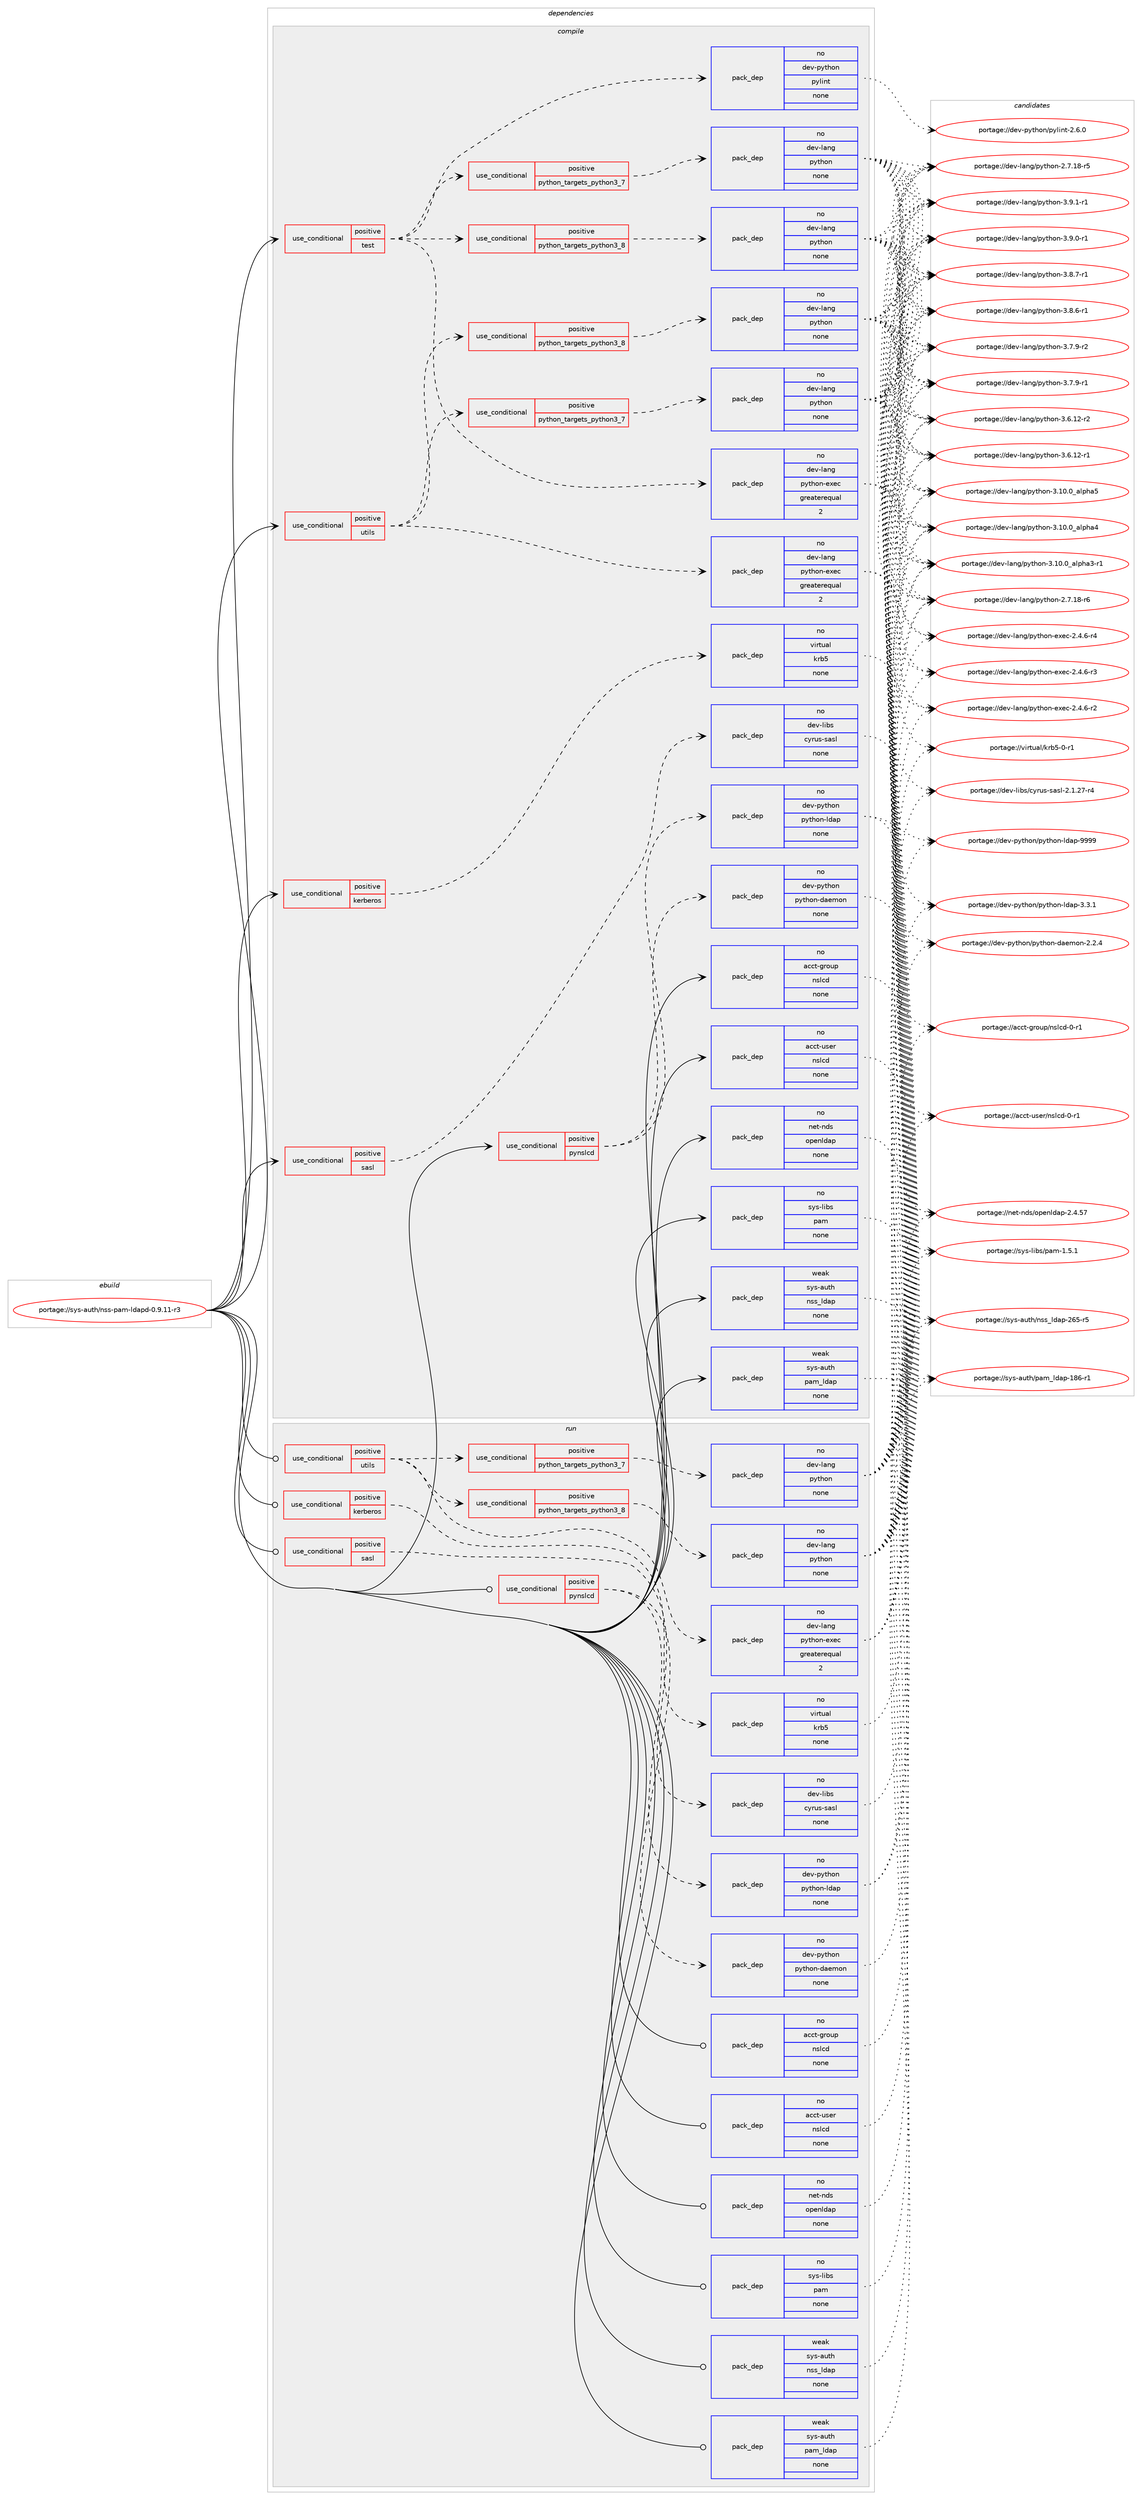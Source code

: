 digraph prolog {

# *************
# Graph options
# *************

newrank=true;
concentrate=true;
compound=true;
graph [rankdir=LR,fontname=Helvetica,fontsize=10,ranksep=1.5];#, ranksep=2.5, nodesep=0.2];
edge  [arrowhead=vee];
node  [fontname=Helvetica,fontsize=10];

# **********
# The ebuild
# **********

subgraph cluster_leftcol {
color=gray;
rank=same;
label=<<i>ebuild</i>>;
id [label="portage://sys-auth/nss-pam-ldapd-0.9.11-r3", color=red, width=4, href="../sys-auth/nss-pam-ldapd-0.9.11-r3.svg"];
}

# ****************
# The dependencies
# ****************

subgraph cluster_midcol {
color=gray;
label=<<i>dependencies</i>>;
subgraph cluster_compile {
fillcolor="#eeeeee";
style=filled;
label=<<i>compile</i>>;
subgraph cond2555 {
dependency8743 [label=<<TABLE BORDER="0" CELLBORDER="1" CELLSPACING="0" CELLPADDING="4"><TR><TD ROWSPAN="3" CELLPADDING="10">use_conditional</TD></TR><TR><TD>positive</TD></TR><TR><TD>kerberos</TD></TR></TABLE>>, shape=none, color=red];
subgraph pack6094 {
dependency8744 [label=<<TABLE BORDER="0" CELLBORDER="1" CELLSPACING="0" CELLPADDING="4" WIDTH="220"><TR><TD ROWSPAN="6" CELLPADDING="30">pack_dep</TD></TR><TR><TD WIDTH="110">no</TD></TR><TR><TD>virtual</TD></TR><TR><TD>krb5</TD></TR><TR><TD>none</TD></TR><TR><TD></TD></TR></TABLE>>, shape=none, color=blue];
}
dependency8743:e -> dependency8744:w [weight=20,style="dashed",arrowhead="vee"];
}
id:e -> dependency8743:w [weight=20,style="solid",arrowhead="vee"];
subgraph cond2556 {
dependency8745 [label=<<TABLE BORDER="0" CELLBORDER="1" CELLSPACING="0" CELLPADDING="4"><TR><TD ROWSPAN="3" CELLPADDING="10">use_conditional</TD></TR><TR><TD>positive</TD></TR><TR><TD>pynslcd</TD></TR></TABLE>>, shape=none, color=red];
subgraph pack6095 {
dependency8746 [label=<<TABLE BORDER="0" CELLBORDER="1" CELLSPACING="0" CELLPADDING="4" WIDTH="220"><TR><TD ROWSPAN="6" CELLPADDING="30">pack_dep</TD></TR><TR><TD WIDTH="110">no</TD></TR><TR><TD>dev-python</TD></TR><TR><TD>python-ldap</TD></TR><TR><TD>none</TD></TR><TR><TD></TD></TR></TABLE>>, shape=none, color=blue];
}
dependency8745:e -> dependency8746:w [weight=20,style="dashed",arrowhead="vee"];
subgraph pack6096 {
dependency8747 [label=<<TABLE BORDER="0" CELLBORDER="1" CELLSPACING="0" CELLPADDING="4" WIDTH="220"><TR><TD ROWSPAN="6" CELLPADDING="30">pack_dep</TD></TR><TR><TD WIDTH="110">no</TD></TR><TR><TD>dev-python</TD></TR><TR><TD>python-daemon</TD></TR><TR><TD>none</TD></TR><TR><TD></TD></TR></TABLE>>, shape=none, color=blue];
}
dependency8745:e -> dependency8747:w [weight=20,style="dashed",arrowhead="vee"];
}
id:e -> dependency8745:w [weight=20,style="solid",arrowhead="vee"];
subgraph cond2557 {
dependency8748 [label=<<TABLE BORDER="0" CELLBORDER="1" CELLSPACING="0" CELLPADDING="4"><TR><TD ROWSPAN="3" CELLPADDING="10">use_conditional</TD></TR><TR><TD>positive</TD></TR><TR><TD>sasl</TD></TR></TABLE>>, shape=none, color=red];
subgraph pack6097 {
dependency8749 [label=<<TABLE BORDER="0" CELLBORDER="1" CELLSPACING="0" CELLPADDING="4" WIDTH="220"><TR><TD ROWSPAN="6" CELLPADDING="30">pack_dep</TD></TR><TR><TD WIDTH="110">no</TD></TR><TR><TD>dev-libs</TD></TR><TR><TD>cyrus-sasl</TD></TR><TR><TD>none</TD></TR><TR><TD></TD></TR></TABLE>>, shape=none, color=blue];
}
dependency8748:e -> dependency8749:w [weight=20,style="dashed",arrowhead="vee"];
}
id:e -> dependency8748:w [weight=20,style="solid",arrowhead="vee"];
subgraph cond2558 {
dependency8750 [label=<<TABLE BORDER="0" CELLBORDER="1" CELLSPACING="0" CELLPADDING="4"><TR><TD ROWSPAN="3" CELLPADDING="10">use_conditional</TD></TR><TR><TD>positive</TD></TR><TR><TD>test</TD></TR></TABLE>>, shape=none, color=red];
subgraph cond2559 {
dependency8751 [label=<<TABLE BORDER="0" CELLBORDER="1" CELLSPACING="0" CELLPADDING="4"><TR><TD ROWSPAN="3" CELLPADDING="10">use_conditional</TD></TR><TR><TD>positive</TD></TR><TR><TD>python_targets_python3_7</TD></TR></TABLE>>, shape=none, color=red];
subgraph pack6098 {
dependency8752 [label=<<TABLE BORDER="0" CELLBORDER="1" CELLSPACING="0" CELLPADDING="4" WIDTH="220"><TR><TD ROWSPAN="6" CELLPADDING="30">pack_dep</TD></TR><TR><TD WIDTH="110">no</TD></TR><TR><TD>dev-lang</TD></TR><TR><TD>python</TD></TR><TR><TD>none</TD></TR><TR><TD></TD></TR></TABLE>>, shape=none, color=blue];
}
dependency8751:e -> dependency8752:w [weight=20,style="dashed",arrowhead="vee"];
}
dependency8750:e -> dependency8751:w [weight=20,style="dashed",arrowhead="vee"];
subgraph cond2560 {
dependency8753 [label=<<TABLE BORDER="0" CELLBORDER="1" CELLSPACING="0" CELLPADDING="4"><TR><TD ROWSPAN="3" CELLPADDING="10">use_conditional</TD></TR><TR><TD>positive</TD></TR><TR><TD>python_targets_python3_8</TD></TR></TABLE>>, shape=none, color=red];
subgraph pack6099 {
dependency8754 [label=<<TABLE BORDER="0" CELLBORDER="1" CELLSPACING="0" CELLPADDING="4" WIDTH="220"><TR><TD ROWSPAN="6" CELLPADDING="30">pack_dep</TD></TR><TR><TD WIDTH="110">no</TD></TR><TR><TD>dev-lang</TD></TR><TR><TD>python</TD></TR><TR><TD>none</TD></TR><TR><TD></TD></TR></TABLE>>, shape=none, color=blue];
}
dependency8753:e -> dependency8754:w [weight=20,style="dashed",arrowhead="vee"];
}
dependency8750:e -> dependency8753:w [weight=20,style="dashed",arrowhead="vee"];
subgraph pack6100 {
dependency8755 [label=<<TABLE BORDER="0" CELLBORDER="1" CELLSPACING="0" CELLPADDING="4" WIDTH="220"><TR><TD ROWSPAN="6" CELLPADDING="30">pack_dep</TD></TR><TR><TD WIDTH="110">no</TD></TR><TR><TD>dev-lang</TD></TR><TR><TD>python-exec</TD></TR><TR><TD>greaterequal</TD></TR><TR><TD>2</TD></TR></TABLE>>, shape=none, color=blue];
}
dependency8750:e -> dependency8755:w [weight=20,style="dashed",arrowhead="vee"];
subgraph pack6101 {
dependency8756 [label=<<TABLE BORDER="0" CELLBORDER="1" CELLSPACING="0" CELLPADDING="4" WIDTH="220"><TR><TD ROWSPAN="6" CELLPADDING="30">pack_dep</TD></TR><TR><TD WIDTH="110">no</TD></TR><TR><TD>dev-python</TD></TR><TR><TD>pylint</TD></TR><TR><TD>none</TD></TR><TR><TD></TD></TR></TABLE>>, shape=none, color=blue];
}
dependency8750:e -> dependency8756:w [weight=20,style="dashed",arrowhead="vee"];
}
id:e -> dependency8750:w [weight=20,style="solid",arrowhead="vee"];
subgraph cond2561 {
dependency8757 [label=<<TABLE BORDER="0" CELLBORDER="1" CELLSPACING="0" CELLPADDING="4"><TR><TD ROWSPAN="3" CELLPADDING="10">use_conditional</TD></TR><TR><TD>positive</TD></TR><TR><TD>utils</TD></TR></TABLE>>, shape=none, color=red];
subgraph cond2562 {
dependency8758 [label=<<TABLE BORDER="0" CELLBORDER="1" CELLSPACING="0" CELLPADDING="4"><TR><TD ROWSPAN="3" CELLPADDING="10">use_conditional</TD></TR><TR><TD>positive</TD></TR><TR><TD>python_targets_python3_7</TD></TR></TABLE>>, shape=none, color=red];
subgraph pack6102 {
dependency8759 [label=<<TABLE BORDER="0" CELLBORDER="1" CELLSPACING="0" CELLPADDING="4" WIDTH="220"><TR><TD ROWSPAN="6" CELLPADDING="30">pack_dep</TD></TR><TR><TD WIDTH="110">no</TD></TR><TR><TD>dev-lang</TD></TR><TR><TD>python</TD></TR><TR><TD>none</TD></TR><TR><TD></TD></TR></TABLE>>, shape=none, color=blue];
}
dependency8758:e -> dependency8759:w [weight=20,style="dashed",arrowhead="vee"];
}
dependency8757:e -> dependency8758:w [weight=20,style="dashed",arrowhead="vee"];
subgraph cond2563 {
dependency8760 [label=<<TABLE BORDER="0" CELLBORDER="1" CELLSPACING="0" CELLPADDING="4"><TR><TD ROWSPAN="3" CELLPADDING="10">use_conditional</TD></TR><TR><TD>positive</TD></TR><TR><TD>python_targets_python3_8</TD></TR></TABLE>>, shape=none, color=red];
subgraph pack6103 {
dependency8761 [label=<<TABLE BORDER="0" CELLBORDER="1" CELLSPACING="0" CELLPADDING="4" WIDTH="220"><TR><TD ROWSPAN="6" CELLPADDING="30">pack_dep</TD></TR><TR><TD WIDTH="110">no</TD></TR><TR><TD>dev-lang</TD></TR><TR><TD>python</TD></TR><TR><TD>none</TD></TR><TR><TD></TD></TR></TABLE>>, shape=none, color=blue];
}
dependency8760:e -> dependency8761:w [weight=20,style="dashed",arrowhead="vee"];
}
dependency8757:e -> dependency8760:w [weight=20,style="dashed",arrowhead="vee"];
subgraph pack6104 {
dependency8762 [label=<<TABLE BORDER="0" CELLBORDER="1" CELLSPACING="0" CELLPADDING="4" WIDTH="220"><TR><TD ROWSPAN="6" CELLPADDING="30">pack_dep</TD></TR><TR><TD WIDTH="110">no</TD></TR><TR><TD>dev-lang</TD></TR><TR><TD>python-exec</TD></TR><TR><TD>greaterequal</TD></TR><TR><TD>2</TD></TR></TABLE>>, shape=none, color=blue];
}
dependency8757:e -> dependency8762:w [weight=20,style="dashed",arrowhead="vee"];
}
id:e -> dependency8757:w [weight=20,style="solid",arrowhead="vee"];
subgraph pack6105 {
dependency8763 [label=<<TABLE BORDER="0" CELLBORDER="1" CELLSPACING="0" CELLPADDING="4" WIDTH="220"><TR><TD ROWSPAN="6" CELLPADDING="30">pack_dep</TD></TR><TR><TD WIDTH="110">no</TD></TR><TR><TD>acct-group</TD></TR><TR><TD>nslcd</TD></TR><TR><TD>none</TD></TR><TR><TD></TD></TR></TABLE>>, shape=none, color=blue];
}
id:e -> dependency8763:w [weight=20,style="solid",arrowhead="vee"];
subgraph pack6106 {
dependency8764 [label=<<TABLE BORDER="0" CELLBORDER="1" CELLSPACING="0" CELLPADDING="4" WIDTH="220"><TR><TD ROWSPAN="6" CELLPADDING="30">pack_dep</TD></TR><TR><TD WIDTH="110">no</TD></TR><TR><TD>acct-user</TD></TR><TR><TD>nslcd</TD></TR><TR><TD>none</TD></TR><TR><TD></TD></TR></TABLE>>, shape=none, color=blue];
}
id:e -> dependency8764:w [weight=20,style="solid",arrowhead="vee"];
subgraph pack6107 {
dependency8765 [label=<<TABLE BORDER="0" CELLBORDER="1" CELLSPACING="0" CELLPADDING="4" WIDTH="220"><TR><TD ROWSPAN="6" CELLPADDING="30">pack_dep</TD></TR><TR><TD WIDTH="110">no</TD></TR><TR><TD>net-nds</TD></TR><TR><TD>openldap</TD></TR><TR><TD>none</TD></TR><TR><TD></TD></TR></TABLE>>, shape=none, color=blue];
}
id:e -> dependency8765:w [weight=20,style="solid",arrowhead="vee"];
subgraph pack6108 {
dependency8766 [label=<<TABLE BORDER="0" CELLBORDER="1" CELLSPACING="0" CELLPADDING="4" WIDTH="220"><TR><TD ROWSPAN="6" CELLPADDING="30">pack_dep</TD></TR><TR><TD WIDTH="110">no</TD></TR><TR><TD>sys-libs</TD></TR><TR><TD>pam</TD></TR><TR><TD>none</TD></TR><TR><TD></TD></TR></TABLE>>, shape=none, color=blue];
}
id:e -> dependency8766:w [weight=20,style="solid",arrowhead="vee"];
subgraph pack6109 {
dependency8767 [label=<<TABLE BORDER="0" CELLBORDER="1" CELLSPACING="0" CELLPADDING="4" WIDTH="220"><TR><TD ROWSPAN="6" CELLPADDING="30">pack_dep</TD></TR><TR><TD WIDTH="110">weak</TD></TR><TR><TD>sys-auth</TD></TR><TR><TD>nss_ldap</TD></TR><TR><TD>none</TD></TR><TR><TD></TD></TR></TABLE>>, shape=none, color=blue];
}
id:e -> dependency8767:w [weight=20,style="solid",arrowhead="vee"];
subgraph pack6110 {
dependency8768 [label=<<TABLE BORDER="0" CELLBORDER="1" CELLSPACING="0" CELLPADDING="4" WIDTH="220"><TR><TD ROWSPAN="6" CELLPADDING="30">pack_dep</TD></TR><TR><TD WIDTH="110">weak</TD></TR><TR><TD>sys-auth</TD></TR><TR><TD>pam_ldap</TD></TR><TR><TD>none</TD></TR><TR><TD></TD></TR></TABLE>>, shape=none, color=blue];
}
id:e -> dependency8768:w [weight=20,style="solid",arrowhead="vee"];
}
subgraph cluster_compileandrun {
fillcolor="#eeeeee";
style=filled;
label=<<i>compile and run</i>>;
}
subgraph cluster_run {
fillcolor="#eeeeee";
style=filled;
label=<<i>run</i>>;
subgraph cond2564 {
dependency8769 [label=<<TABLE BORDER="0" CELLBORDER="1" CELLSPACING="0" CELLPADDING="4"><TR><TD ROWSPAN="3" CELLPADDING="10">use_conditional</TD></TR><TR><TD>positive</TD></TR><TR><TD>kerberos</TD></TR></TABLE>>, shape=none, color=red];
subgraph pack6111 {
dependency8770 [label=<<TABLE BORDER="0" CELLBORDER="1" CELLSPACING="0" CELLPADDING="4" WIDTH="220"><TR><TD ROWSPAN="6" CELLPADDING="30">pack_dep</TD></TR><TR><TD WIDTH="110">no</TD></TR><TR><TD>virtual</TD></TR><TR><TD>krb5</TD></TR><TR><TD>none</TD></TR><TR><TD></TD></TR></TABLE>>, shape=none, color=blue];
}
dependency8769:e -> dependency8770:w [weight=20,style="dashed",arrowhead="vee"];
}
id:e -> dependency8769:w [weight=20,style="solid",arrowhead="odot"];
subgraph cond2565 {
dependency8771 [label=<<TABLE BORDER="0" CELLBORDER="1" CELLSPACING="0" CELLPADDING="4"><TR><TD ROWSPAN="3" CELLPADDING="10">use_conditional</TD></TR><TR><TD>positive</TD></TR><TR><TD>pynslcd</TD></TR></TABLE>>, shape=none, color=red];
subgraph pack6112 {
dependency8772 [label=<<TABLE BORDER="0" CELLBORDER="1" CELLSPACING="0" CELLPADDING="4" WIDTH="220"><TR><TD ROWSPAN="6" CELLPADDING="30">pack_dep</TD></TR><TR><TD WIDTH="110">no</TD></TR><TR><TD>dev-python</TD></TR><TR><TD>python-ldap</TD></TR><TR><TD>none</TD></TR><TR><TD></TD></TR></TABLE>>, shape=none, color=blue];
}
dependency8771:e -> dependency8772:w [weight=20,style="dashed",arrowhead="vee"];
subgraph pack6113 {
dependency8773 [label=<<TABLE BORDER="0" CELLBORDER="1" CELLSPACING="0" CELLPADDING="4" WIDTH="220"><TR><TD ROWSPAN="6" CELLPADDING="30">pack_dep</TD></TR><TR><TD WIDTH="110">no</TD></TR><TR><TD>dev-python</TD></TR><TR><TD>python-daemon</TD></TR><TR><TD>none</TD></TR><TR><TD></TD></TR></TABLE>>, shape=none, color=blue];
}
dependency8771:e -> dependency8773:w [weight=20,style="dashed",arrowhead="vee"];
}
id:e -> dependency8771:w [weight=20,style="solid",arrowhead="odot"];
subgraph cond2566 {
dependency8774 [label=<<TABLE BORDER="0" CELLBORDER="1" CELLSPACING="0" CELLPADDING="4"><TR><TD ROWSPAN="3" CELLPADDING="10">use_conditional</TD></TR><TR><TD>positive</TD></TR><TR><TD>sasl</TD></TR></TABLE>>, shape=none, color=red];
subgraph pack6114 {
dependency8775 [label=<<TABLE BORDER="0" CELLBORDER="1" CELLSPACING="0" CELLPADDING="4" WIDTH="220"><TR><TD ROWSPAN="6" CELLPADDING="30">pack_dep</TD></TR><TR><TD WIDTH="110">no</TD></TR><TR><TD>dev-libs</TD></TR><TR><TD>cyrus-sasl</TD></TR><TR><TD>none</TD></TR><TR><TD></TD></TR></TABLE>>, shape=none, color=blue];
}
dependency8774:e -> dependency8775:w [weight=20,style="dashed",arrowhead="vee"];
}
id:e -> dependency8774:w [weight=20,style="solid",arrowhead="odot"];
subgraph cond2567 {
dependency8776 [label=<<TABLE BORDER="0" CELLBORDER="1" CELLSPACING="0" CELLPADDING="4"><TR><TD ROWSPAN="3" CELLPADDING="10">use_conditional</TD></TR><TR><TD>positive</TD></TR><TR><TD>utils</TD></TR></TABLE>>, shape=none, color=red];
subgraph cond2568 {
dependency8777 [label=<<TABLE BORDER="0" CELLBORDER="1" CELLSPACING="0" CELLPADDING="4"><TR><TD ROWSPAN="3" CELLPADDING="10">use_conditional</TD></TR><TR><TD>positive</TD></TR><TR><TD>python_targets_python3_7</TD></TR></TABLE>>, shape=none, color=red];
subgraph pack6115 {
dependency8778 [label=<<TABLE BORDER="0" CELLBORDER="1" CELLSPACING="0" CELLPADDING="4" WIDTH="220"><TR><TD ROWSPAN="6" CELLPADDING="30">pack_dep</TD></TR><TR><TD WIDTH="110">no</TD></TR><TR><TD>dev-lang</TD></TR><TR><TD>python</TD></TR><TR><TD>none</TD></TR><TR><TD></TD></TR></TABLE>>, shape=none, color=blue];
}
dependency8777:e -> dependency8778:w [weight=20,style="dashed",arrowhead="vee"];
}
dependency8776:e -> dependency8777:w [weight=20,style="dashed",arrowhead="vee"];
subgraph cond2569 {
dependency8779 [label=<<TABLE BORDER="0" CELLBORDER="1" CELLSPACING="0" CELLPADDING="4"><TR><TD ROWSPAN="3" CELLPADDING="10">use_conditional</TD></TR><TR><TD>positive</TD></TR><TR><TD>python_targets_python3_8</TD></TR></TABLE>>, shape=none, color=red];
subgraph pack6116 {
dependency8780 [label=<<TABLE BORDER="0" CELLBORDER="1" CELLSPACING="0" CELLPADDING="4" WIDTH="220"><TR><TD ROWSPAN="6" CELLPADDING="30">pack_dep</TD></TR><TR><TD WIDTH="110">no</TD></TR><TR><TD>dev-lang</TD></TR><TR><TD>python</TD></TR><TR><TD>none</TD></TR><TR><TD></TD></TR></TABLE>>, shape=none, color=blue];
}
dependency8779:e -> dependency8780:w [weight=20,style="dashed",arrowhead="vee"];
}
dependency8776:e -> dependency8779:w [weight=20,style="dashed",arrowhead="vee"];
subgraph pack6117 {
dependency8781 [label=<<TABLE BORDER="0" CELLBORDER="1" CELLSPACING="0" CELLPADDING="4" WIDTH="220"><TR><TD ROWSPAN="6" CELLPADDING="30">pack_dep</TD></TR><TR><TD WIDTH="110">no</TD></TR><TR><TD>dev-lang</TD></TR><TR><TD>python-exec</TD></TR><TR><TD>greaterequal</TD></TR><TR><TD>2</TD></TR></TABLE>>, shape=none, color=blue];
}
dependency8776:e -> dependency8781:w [weight=20,style="dashed",arrowhead="vee"];
}
id:e -> dependency8776:w [weight=20,style="solid",arrowhead="odot"];
subgraph pack6118 {
dependency8782 [label=<<TABLE BORDER="0" CELLBORDER="1" CELLSPACING="0" CELLPADDING="4" WIDTH="220"><TR><TD ROWSPAN="6" CELLPADDING="30">pack_dep</TD></TR><TR><TD WIDTH="110">no</TD></TR><TR><TD>acct-group</TD></TR><TR><TD>nslcd</TD></TR><TR><TD>none</TD></TR><TR><TD></TD></TR></TABLE>>, shape=none, color=blue];
}
id:e -> dependency8782:w [weight=20,style="solid",arrowhead="odot"];
subgraph pack6119 {
dependency8783 [label=<<TABLE BORDER="0" CELLBORDER="1" CELLSPACING="0" CELLPADDING="4" WIDTH="220"><TR><TD ROWSPAN="6" CELLPADDING="30">pack_dep</TD></TR><TR><TD WIDTH="110">no</TD></TR><TR><TD>acct-user</TD></TR><TR><TD>nslcd</TD></TR><TR><TD>none</TD></TR><TR><TD></TD></TR></TABLE>>, shape=none, color=blue];
}
id:e -> dependency8783:w [weight=20,style="solid",arrowhead="odot"];
subgraph pack6120 {
dependency8784 [label=<<TABLE BORDER="0" CELLBORDER="1" CELLSPACING="0" CELLPADDING="4" WIDTH="220"><TR><TD ROWSPAN="6" CELLPADDING="30">pack_dep</TD></TR><TR><TD WIDTH="110">no</TD></TR><TR><TD>net-nds</TD></TR><TR><TD>openldap</TD></TR><TR><TD>none</TD></TR><TR><TD></TD></TR></TABLE>>, shape=none, color=blue];
}
id:e -> dependency8784:w [weight=20,style="solid",arrowhead="odot"];
subgraph pack6121 {
dependency8785 [label=<<TABLE BORDER="0" CELLBORDER="1" CELLSPACING="0" CELLPADDING="4" WIDTH="220"><TR><TD ROWSPAN="6" CELLPADDING="30">pack_dep</TD></TR><TR><TD WIDTH="110">no</TD></TR><TR><TD>sys-libs</TD></TR><TR><TD>pam</TD></TR><TR><TD>none</TD></TR><TR><TD></TD></TR></TABLE>>, shape=none, color=blue];
}
id:e -> dependency8785:w [weight=20,style="solid",arrowhead="odot"];
subgraph pack6122 {
dependency8786 [label=<<TABLE BORDER="0" CELLBORDER="1" CELLSPACING="0" CELLPADDING="4" WIDTH="220"><TR><TD ROWSPAN="6" CELLPADDING="30">pack_dep</TD></TR><TR><TD WIDTH="110">weak</TD></TR><TR><TD>sys-auth</TD></TR><TR><TD>nss_ldap</TD></TR><TR><TD>none</TD></TR><TR><TD></TD></TR></TABLE>>, shape=none, color=blue];
}
id:e -> dependency8786:w [weight=20,style="solid",arrowhead="odot"];
subgraph pack6123 {
dependency8787 [label=<<TABLE BORDER="0" CELLBORDER="1" CELLSPACING="0" CELLPADDING="4" WIDTH="220"><TR><TD ROWSPAN="6" CELLPADDING="30">pack_dep</TD></TR><TR><TD WIDTH="110">weak</TD></TR><TR><TD>sys-auth</TD></TR><TR><TD>pam_ldap</TD></TR><TR><TD>none</TD></TR><TR><TD></TD></TR></TABLE>>, shape=none, color=blue];
}
id:e -> dependency8787:w [weight=20,style="solid",arrowhead="odot"];
}
}

# **************
# The candidates
# **************

subgraph cluster_choices {
rank=same;
color=gray;
label=<<i>candidates</i>>;

subgraph choice6094 {
color=black;
nodesep=1;
choice1181051141161179710847107114985345484511449 [label="portage://virtual/krb5-0-r1", color=red, width=4,href="../virtual/krb5-0-r1.svg"];
dependency8744:e -> choice1181051141161179710847107114985345484511449:w [style=dotted,weight="100"];
}
subgraph choice6095 {
color=black;
nodesep=1;
choice100101118451121211161041111104711212111610411111045108100971124557575757 [label="portage://dev-python/python-ldap-9999", color=red, width=4,href="../dev-python/python-ldap-9999.svg"];
choice10010111845112121116104111110471121211161041111104510810097112455146514649 [label="portage://dev-python/python-ldap-3.3.1", color=red, width=4,href="../dev-python/python-ldap-3.3.1.svg"];
dependency8746:e -> choice100101118451121211161041111104711212111610411111045108100971124557575757:w [style=dotted,weight="100"];
dependency8746:e -> choice10010111845112121116104111110471121211161041111104510810097112455146514649:w [style=dotted,weight="100"];
}
subgraph choice6096 {
color=black;
nodesep=1;
choice10010111845112121116104111110471121211161041111104510097101109111110455046504652 [label="portage://dev-python/python-daemon-2.2.4", color=red, width=4,href="../dev-python/python-daemon-2.2.4.svg"];
dependency8747:e -> choice10010111845112121116104111110471121211161041111104510097101109111110455046504652:w [style=dotted,weight="100"];
}
subgraph choice6097 {
color=black;
nodesep=1;
choice100101118451081059811547991211141171154511597115108455046494650554511452 [label="portage://dev-libs/cyrus-sasl-2.1.27-r4", color=red, width=4,href="../dev-libs/cyrus-sasl-2.1.27-r4.svg"];
dependency8749:e -> choice100101118451081059811547991211141171154511597115108455046494650554511452:w [style=dotted,weight="100"];
}
subgraph choice6098 {
color=black;
nodesep=1;
choice1001011184510897110103471121211161041111104551465746494511449 [label="portage://dev-lang/python-3.9.1-r1", color=red, width=4,href="../dev-lang/python-3.9.1-r1.svg"];
choice1001011184510897110103471121211161041111104551465746484511449 [label="portage://dev-lang/python-3.9.0-r1", color=red, width=4,href="../dev-lang/python-3.9.0-r1.svg"];
choice1001011184510897110103471121211161041111104551465646554511449 [label="portage://dev-lang/python-3.8.7-r1", color=red, width=4,href="../dev-lang/python-3.8.7-r1.svg"];
choice1001011184510897110103471121211161041111104551465646544511449 [label="portage://dev-lang/python-3.8.6-r1", color=red, width=4,href="../dev-lang/python-3.8.6-r1.svg"];
choice1001011184510897110103471121211161041111104551465546574511450 [label="portage://dev-lang/python-3.7.9-r2", color=red, width=4,href="../dev-lang/python-3.7.9-r2.svg"];
choice1001011184510897110103471121211161041111104551465546574511449 [label="portage://dev-lang/python-3.7.9-r1", color=red, width=4,href="../dev-lang/python-3.7.9-r1.svg"];
choice100101118451089711010347112121116104111110455146544649504511450 [label="portage://dev-lang/python-3.6.12-r2", color=red, width=4,href="../dev-lang/python-3.6.12-r2.svg"];
choice100101118451089711010347112121116104111110455146544649504511449 [label="portage://dev-lang/python-3.6.12-r1", color=red, width=4,href="../dev-lang/python-3.6.12-r1.svg"];
choice1001011184510897110103471121211161041111104551464948464895971081121049753 [label="portage://dev-lang/python-3.10.0_alpha5", color=red, width=4,href="../dev-lang/python-3.10.0_alpha5.svg"];
choice1001011184510897110103471121211161041111104551464948464895971081121049752 [label="portage://dev-lang/python-3.10.0_alpha4", color=red, width=4,href="../dev-lang/python-3.10.0_alpha4.svg"];
choice10010111845108971101034711212111610411111045514649484648959710811210497514511449 [label="portage://dev-lang/python-3.10.0_alpha3-r1", color=red, width=4,href="../dev-lang/python-3.10.0_alpha3-r1.svg"];
choice100101118451089711010347112121116104111110455046554649564511454 [label="portage://dev-lang/python-2.7.18-r6", color=red, width=4,href="../dev-lang/python-2.7.18-r6.svg"];
choice100101118451089711010347112121116104111110455046554649564511453 [label="portage://dev-lang/python-2.7.18-r5", color=red, width=4,href="../dev-lang/python-2.7.18-r5.svg"];
dependency8752:e -> choice1001011184510897110103471121211161041111104551465746494511449:w [style=dotted,weight="100"];
dependency8752:e -> choice1001011184510897110103471121211161041111104551465746484511449:w [style=dotted,weight="100"];
dependency8752:e -> choice1001011184510897110103471121211161041111104551465646554511449:w [style=dotted,weight="100"];
dependency8752:e -> choice1001011184510897110103471121211161041111104551465646544511449:w [style=dotted,weight="100"];
dependency8752:e -> choice1001011184510897110103471121211161041111104551465546574511450:w [style=dotted,weight="100"];
dependency8752:e -> choice1001011184510897110103471121211161041111104551465546574511449:w [style=dotted,weight="100"];
dependency8752:e -> choice100101118451089711010347112121116104111110455146544649504511450:w [style=dotted,weight="100"];
dependency8752:e -> choice100101118451089711010347112121116104111110455146544649504511449:w [style=dotted,weight="100"];
dependency8752:e -> choice1001011184510897110103471121211161041111104551464948464895971081121049753:w [style=dotted,weight="100"];
dependency8752:e -> choice1001011184510897110103471121211161041111104551464948464895971081121049752:w [style=dotted,weight="100"];
dependency8752:e -> choice10010111845108971101034711212111610411111045514649484648959710811210497514511449:w [style=dotted,weight="100"];
dependency8752:e -> choice100101118451089711010347112121116104111110455046554649564511454:w [style=dotted,weight="100"];
dependency8752:e -> choice100101118451089711010347112121116104111110455046554649564511453:w [style=dotted,weight="100"];
}
subgraph choice6099 {
color=black;
nodesep=1;
choice1001011184510897110103471121211161041111104551465746494511449 [label="portage://dev-lang/python-3.9.1-r1", color=red, width=4,href="../dev-lang/python-3.9.1-r1.svg"];
choice1001011184510897110103471121211161041111104551465746484511449 [label="portage://dev-lang/python-3.9.0-r1", color=red, width=4,href="../dev-lang/python-3.9.0-r1.svg"];
choice1001011184510897110103471121211161041111104551465646554511449 [label="portage://dev-lang/python-3.8.7-r1", color=red, width=4,href="../dev-lang/python-3.8.7-r1.svg"];
choice1001011184510897110103471121211161041111104551465646544511449 [label="portage://dev-lang/python-3.8.6-r1", color=red, width=4,href="../dev-lang/python-3.8.6-r1.svg"];
choice1001011184510897110103471121211161041111104551465546574511450 [label="portage://dev-lang/python-3.7.9-r2", color=red, width=4,href="../dev-lang/python-3.7.9-r2.svg"];
choice1001011184510897110103471121211161041111104551465546574511449 [label="portage://dev-lang/python-3.7.9-r1", color=red, width=4,href="../dev-lang/python-3.7.9-r1.svg"];
choice100101118451089711010347112121116104111110455146544649504511450 [label="portage://dev-lang/python-3.6.12-r2", color=red, width=4,href="../dev-lang/python-3.6.12-r2.svg"];
choice100101118451089711010347112121116104111110455146544649504511449 [label="portage://dev-lang/python-3.6.12-r1", color=red, width=4,href="../dev-lang/python-3.6.12-r1.svg"];
choice1001011184510897110103471121211161041111104551464948464895971081121049753 [label="portage://dev-lang/python-3.10.0_alpha5", color=red, width=4,href="../dev-lang/python-3.10.0_alpha5.svg"];
choice1001011184510897110103471121211161041111104551464948464895971081121049752 [label="portage://dev-lang/python-3.10.0_alpha4", color=red, width=4,href="../dev-lang/python-3.10.0_alpha4.svg"];
choice10010111845108971101034711212111610411111045514649484648959710811210497514511449 [label="portage://dev-lang/python-3.10.0_alpha3-r1", color=red, width=4,href="../dev-lang/python-3.10.0_alpha3-r1.svg"];
choice100101118451089711010347112121116104111110455046554649564511454 [label="portage://dev-lang/python-2.7.18-r6", color=red, width=4,href="../dev-lang/python-2.7.18-r6.svg"];
choice100101118451089711010347112121116104111110455046554649564511453 [label="portage://dev-lang/python-2.7.18-r5", color=red, width=4,href="../dev-lang/python-2.7.18-r5.svg"];
dependency8754:e -> choice1001011184510897110103471121211161041111104551465746494511449:w [style=dotted,weight="100"];
dependency8754:e -> choice1001011184510897110103471121211161041111104551465746484511449:w [style=dotted,weight="100"];
dependency8754:e -> choice1001011184510897110103471121211161041111104551465646554511449:w [style=dotted,weight="100"];
dependency8754:e -> choice1001011184510897110103471121211161041111104551465646544511449:w [style=dotted,weight="100"];
dependency8754:e -> choice1001011184510897110103471121211161041111104551465546574511450:w [style=dotted,weight="100"];
dependency8754:e -> choice1001011184510897110103471121211161041111104551465546574511449:w [style=dotted,weight="100"];
dependency8754:e -> choice100101118451089711010347112121116104111110455146544649504511450:w [style=dotted,weight="100"];
dependency8754:e -> choice100101118451089711010347112121116104111110455146544649504511449:w [style=dotted,weight="100"];
dependency8754:e -> choice1001011184510897110103471121211161041111104551464948464895971081121049753:w [style=dotted,weight="100"];
dependency8754:e -> choice1001011184510897110103471121211161041111104551464948464895971081121049752:w [style=dotted,weight="100"];
dependency8754:e -> choice10010111845108971101034711212111610411111045514649484648959710811210497514511449:w [style=dotted,weight="100"];
dependency8754:e -> choice100101118451089711010347112121116104111110455046554649564511454:w [style=dotted,weight="100"];
dependency8754:e -> choice100101118451089711010347112121116104111110455046554649564511453:w [style=dotted,weight="100"];
}
subgraph choice6100 {
color=black;
nodesep=1;
choice10010111845108971101034711212111610411111045101120101994550465246544511452 [label="portage://dev-lang/python-exec-2.4.6-r4", color=red, width=4,href="../dev-lang/python-exec-2.4.6-r4.svg"];
choice10010111845108971101034711212111610411111045101120101994550465246544511451 [label="portage://dev-lang/python-exec-2.4.6-r3", color=red, width=4,href="../dev-lang/python-exec-2.4.6-r3.svg"];
choice10010111845108971101034711212111610411111045101120101994550465246544511450 [label="portage://dev-lang/python-exec-2.4.6-r2", color=red, width=4,href="../dev-lang/python-exec-2.4.6-r2.svg"];
dependency8755:e -> choice10010111845108971101034711212111610411111045101120101994550465246544511452:w [style=dotted,weight="100"];
dependency8755:e -> choice10010111845108971101034711212111610411111045101120101994550465246544511451:w [style=dotted,weight="100"];
dependency8755:e -> choice10010111845108971101034711212111610411111045101120101994550465246544511450:w [style=dotted,weight="100"];
}
subgraph choice6101 {
color=black;
nodesep=1;
choice1001011184511212111610411111047112121108105110116455046544648 [label="portage://dev-python/pylint-2.6.0", color=red, width=4,href="../dev-python/pylint-2.6.0.svg"];
dependency8756:e -> choice1001011184511212111610411111047112121108105110116455046544648:w [style=dotted,weight="100"];
}
subgraph choice6102 {
color=black;
nodesep=1;
choice1001011184510897110103471121211161041111104551465746494511449 [label="portage://dev-lang/python-3.9.1-r1", color=red, width=4,href="../dev-lang/python-3.9.1-r1.svg"];
choice1001011184510897110103471121211161041111104551465746484511449 [label="portage://dev-lang/python-3.9.0-r1", color=red, width=4,href="../dev-lang/python-3.9.0-r1.svg"];
choice1001011184510897110103471121211161041111104551465646554511449 [label="portage://dev-lang/python-3.8.7-r1", color=red, width=4,href="../dev-lang/python-3.8.7-r1.svg"];
choice1001011184510897110103471121211161041111104551465646544511449 [label="portage://dev-lang/python-3.8.6-r1", color=red, width=4,href="../dev-lang/python-3.8.6-r1.svg"];
choice1001011184510897110103471121211161041111104551465546574511450 [label="portage://dev-lang/python-3.7.9-r2", color=red, width=4,href="../dev-lang/python-3.7.9-r2.svg"];
choice1001011184510897110103471121211161041111104551465546574511449 [label="portage://dev-lang/python-3.7.9-r1", color=red, width=4,href="../dev-lang/python-3.7.9-r1.svg"];
choice100101118451089711010347112121116104111110455146544649504511450 [label="portage://dev-lang/python-3.6.12-r2", color=red, width=4,href="../dev-lang/python-3.6.12-r2.svg"];
choice100101118451089711010347112121116104111110455146544649504511449 [label="portage://dev-lang/python-3.6.12-r1", color=red, width=4,href="../dev-lang/python-3.6.12-r1.svg"];
choice1001011184510897110103471121211161041111104551464948464895971081121049753 [label="portage://dev-lang/python-3.10.0_alpha5", color=red, width=4,href="../dev-lang/python-3.10.0_alpha5.svg"];
choice1001011184510897110103471121211161041111104551464948464895971081121049752 [label="portage://dev-lang/python-3.10.0_alpha4", color=red, width=4,href="../dev-lang/python-3.10.0_alpha4.svg"];
choice10010111845108971101034711212111610411111045514649484648959710811210497514511449 [label="portage://dev-lang/python-3.10.0_alpha3-r1", color=red, width=4,href="../dev-lang/python-3.10.0_alpha3-r1.svg"];
choice100101118451089711010347112121116104111110455046554649564511454 [label="portage://dev-lang/python-2.7.18-r6", color=red, width=4,href="../dev-lang/python-2.7.18-r6.svg"];
choice100101118451089711010347112121116104111110455046554649564511453 [label="portage://dev-lang/python-2.7.18-r5", color=red, width=4,href="../dev-lang/python-2.7.18-r5.svg"];
dependency8759:e -> choice1001011184510897110103471121211161041111104551465746494511449:w [style=dotted,weight="100"];
dependency8759:e -> choice1001011184510897110103471121211161041111104551465746484511449:w [style=dotted,weight="100"];
dependency8759:e -> choice1001011184510897110103471121211161041111104551465646554511449:w [style=dotted,weight="100"];
dependency8759:e -> choice1001011184510897110103471121211161041111104551465646544511449:w [style=dotted,weight="100"];
dependency8759:e -> choice1001011184510897110103471121211161041111104551465546574511450:w [style=dotted,weight="100"];
dependency8759:e -> choice1001011184510897110103471121211161041111104551465546574511449:w [style=dotted,weight="100"];
dependency8759:e -> choice100101118451089711010347112121116104111110455146544649504511450:w [style=dotted,weight="100"];
dependency8759:e -> choice100101118451089711010347112121116104111110455146544649504511449:w [style=dotted,weight="100"];
dependency8759:e -> choice1001011184510897110103471121211161041111104551464948464895971081121049753:w [style=dotted,weight="100"];
dependency8759:e -> choice1001011184510897110103471121211161041111104551464948464895971081121049752:w [style=dotted,weight="100"];
dependency8759:e -> choice10010111845108971101034711212111610411111045514649484648959710811210497514511449:w [style=dotted,weight="100"];
dependency8759:e -> choice100101118451089711010347112121116104111110455046554649564511454:w [style=dotted,weight="100"];
dependency8759:e -> choice100101118451089711010347112121116104111110455046554649564511453:w [style=dotted,weight="100"];
}
subgraph choice6103 {
color=black;
nodesep=1;
choice1001011184510897110103471121211161041111104551465746494511449 [label="portage://dev-lang/python-3.9.1-r1", color=red, width=4,href="../dev-lang/python-3.9.1-r1.svg"];
choice1001011184510897110103471121211161041111104551465746484511449 [label="portage://dev-lang/python-3.9.0-r1", color=red, width=4,href="../dev-lang/python-3.9.0-r1.svg"];
choice1001011184510897110103471121211161041111104551465646554511449 [label="portage://dev-lang/python-3.8.7-r1", color=red, width=4,href="../dev-lang/python-3.8.7-r1.svg"];
choice1001011184510897110103471121211161041111104551465646544511449 [label="portage://dev-lang/python-3.8.6-r1", color=red, width=4,href="../dev-lang/python-3.8.6-r1.svg"];
choice1001011184510897110103471121211161041111104551465546574511450 [label="portage://dev-lang/python-3.7.9-r2", color=red, width=4,href="../dev-lang/python-3.7.9-r2.svg"];
choice1001011184510897110103471121211161041111104551465546574511449 [label="portage://dev-lang/python-3.7.9-r1", color=red, width=4,href="../dev-lang/python-3.7.9-r1.svg"];
choice100101118451089711010347112121116104111110455146544649504511450 [label="portage://dev-lang/python-3.6.12-r2", color=red, width=4,href="../dev-lang/python-3.6.12-r2.svg"];
choice100101118451089711010347112121116104111110455146544649504511449 [label="portage://dev-lang/python-3.6.12-r1", color=red, width=4,href="../dev-lang/python-3.6.12-r1.svg"];
choice1001011184510897110103471121211161041111104551464948464895971081121049753 [label="portage://dev-lang/python-3.10.0_alpha5", color=red, width=4,href="../dev-lang/python-3.10.0_alpha5.svg"];
choice1001011184510897110103471121211161041111104551464948464895971081121049752 [label="portage://dev-lang/python-3.10.0_alpha4", color=red, width=4,href="../dev-lang/python-3.10.0_alpha4.svg"];
choice10010111845108971101034711212111610411111045514649484648959710811210497514511449 [label="portage://dev-lang/python-3.10.0_alpha3-r1", color=red, width=4,href="../dev-lang/python-3.10.0_alpha3-r1.svg"];
choice100101118451089711010347112121116104111110455046554649564511454 [label="portage://dev-lang/python-2.7.18-r6", color=red, width=4,href="../dev-lang/python-2.7.18-r6.svg"];
choice100101118451089711010347112121116104111110455046554649564511453 [label="portage://dev-lang/python-2.7.18-r5", color=red, width=4,href="../dev-lang/python-2.7.18-r5.svg"];
dependency8761:e -> choice1001011184510897110103471121211161041111104551465746494511449:w [style=dotted,weight="100"];
dependency8761:e -> choice1001011184510897110103471121211161041111104551465746484511449:w [style=dotted,weight="100"];
dependency8761:e -> choice1001011184510897110103471121211161041111104551465646554511449:w [style=dotted,weight="100"];
dependency8761:e -> choice1001011184510897110103471121211161041111104551465646544511449:w [style=dotted,weight="100"];
dependency8761:e -> choice1001011184510897110103471121211161041111104551465546574511450:w [style=dotted,weight="100"];
dependency8761:e -> choice1001011184510897110103471121211161041111104551465546574511449:w [style=dotted,weight="100"];
dependency8761:e -> choice100101118451089711010347112121116104111110455146544649504511450:w [style=dotted,weight="100"];
dependency8761:e -> choice100101118451089711010347112121116104111110455146544649504511449:w [style=dotted,weight="100"];
dependency8761:e -> choice1001011184510897110103471121211161041111104551464948464895971081121049753:w [style=dotted,weight="100"];
dependency8761:e -> choice1001011184510897110103471121211161041111104551464948464895971081121049752:w [style=dotted,weight="100"];
dependency8761:e -> choice10010111845108971101034711212111610411111045514649484648959710811210497514511449:w [style=dotted,weight="100"];
dependency8761:e -> choice100101118451089711010347112121116104111110455046554649564511454:w [style=dotted,weight="100"];
dependency8761:e -> choice100101118451089711010347112121116104111110455046554649564511453:w [style=dotted,weight="100"];
}
subgraph choice6104 {
color=black;
nodesep=1;
choice10010111845108971101034711212111610411111045101120101994550465246544511452 [label="portage://dev-lang/python-exec-2.4.6-r4", color=red, width=4,href="../dev-lang/python-exec-2.4.6-r4.svg"];
choice10010111845108971101034711212111610411111045101120101994550465246544511451 [label="portage://dev-lang/python-exec-2.4.6-r3", color=red, width=4,href="../dev-lang/python-exec-2.4.6-r3.svg"];
choice10010111845108971101034711212111610411111045101120101994550465246544511450 [label="portage://dev-lang/python-exec-2.4.6-r2", color=red, width=4,href="../dev-lang/python-exec-2.4.6-r2.svg"];
dependency8762:e -> choice10010111845108971101034711212111610411111045101120101994550465246544511452:w [style=dotted,weight="100"];
dependency8762:e -> choice10010111845108971101034711212111610411111045101120101994550465246544511451:w [style=dotted,weight="100"];
dependency8762:e -> choice10010111845108971101034711212111610411111045101120101994550465246544511450:w [style=dotted,weight="100"];
}
subgraph choice6105 {
color=black;
nodesep=1;
choice97999911645103114111117112471101151089910045484511449 [label="portage://acct-group/nslcd-0-r1", color=red, width=4,href="../acct-group/nslcd-0-r1.svg"];
dependency8763:e -> choice97999911645103114111117112471101151089910045484511449:w [style=dotted,weight="100"];
}
subgraph choice6106 {
color=black;
nodesep=1;
choice97999911645117115101114471101151089910045484511449 [label="portage://acct-user/nslcd-0-r1", color=red, width=4,href="../acct-user/nslcd-0-r1.svg"];
dependency8764:e -> choice97999911645117115101114471101151089910045484511449:w [style=dotted,weight="100"];
}
subgraph choice6107 {
color=black;
nodesep=1;
choice11010111645110100115471111121011101081009711245504652465355 [label="portage://net-nds/openldap-2.4.57", color=red, width=4,href="../net-nds/openldap-2.4.57.svg"];
dependency8765:e -> choice11010111645110100115471111121011101081009711245504652465355:w [style=dotted,weight="100"];
}
subgraph choice6108 {
color=black;
nodesep=1;
choice11512111545108105981154711297109454946534649 [label="portage://sys-libs/pam-1.5.1", color=red, width=4,href="../sys-libs/pam-1.5.1.svg"];
dependency8766:e -> choice11512111545108105981154711297109454946534649:w [style=dotted,weight="100"];
}
subgraph choice6109 {
color=black;
nodesep=1;
choice1151211154597117116104471101151159510810097112455054534511453 [label="portage://sys-auth/nss_ldap-265-r5", color=red, width=4,href="../sys-auth/nss_ldap-265-r5.svg"];
dependency8767:e -> choice1151211154597117116104471101151159510810097112455054534511453:w [style=dotted,weight="100"];
}
subgraph choice6110 {
color=black;
nodesep=1;
choice115121115459711711610447112971099510810097112454956544511449 [label="portage://sys-auth/pam_ldap-186-r1", color=red, width=4,href="../sys-auth/pam_ldap-186-r1.svg"];
dependency8768:e -> choice115121115459711711610447112971099510810097112454956544511449:w [style=dotted,weight="100"];
}
subgraph choice6111 {
color=black;
nodesep=1;
choice1181051141161179710847107114985345484511449 [label="portage://virtual/krb5-0-r1", color=red, width=4,href="../virtual/krb5-0-r1.svg"];
dependency8770:e -> choice1181051141161179710847107114985345484511449:w [style=dotted,weight="100"];
}
subgraph choice6112 {
color=black;
nodesep=1;
choice100101118451121211161041111104711212111610411111045108100971124557575757 [label="portage://dev-python/python-ldap-9999", color=red, width=4,href="../dev-python/python-ldap-9999.svg"];
choice10010111845112121116104111110471121211161041111104510810097112455146514649 [label="portage://dev-python/python-ldap-3.3.1", color=red, width=4,href="../dev-python/python-ldap-3.3.1.svg"];
dependency8772:e -> choice100101118451121211161041111104711212111610411111045108100971124557575757:w [style=dotted,weight="100"];
dependency8772:e -> choice10010111845112121116104111110471121211161041111104510810097112455146514649:w [style=dotted,weight="100"];
}
subgraph choice6113 {
color=black;
nodesep=1;
choice10010111845112121116104111110471121211161041111104510097101109111110455046504652 [label="portage://dev-python/python-daemon-2.2.4", color=red, width=4,href="../dev-python/python-daemon-2.2.4.svg"];
dependency8773:e -> choice10010111845112121116104111110471121211161041111104510097101109111110455046504652:w [style=dotted,weight="100"];
}
subgraph choice6114 {
color=black;
nodesep=1;
choice100101118451081059811547991211141171154511597115108455046494650554511452 [label="portage://dev-libs/cyrus-sasl-2.1.27-r4", color=red, width=4,href="../dev-libs/cyrus-sasl-2.1.27-r4.svg"];
dependency8775:e -> choice100101118451081059811547991211141171154511597115108455046494650554511452:w [style=dotted,weight="100"];
}
subgraph choice6115 {
color=black;
nodesep=1;
choice1001011184510897110103471121211161041111104551465746494511449 [label="portage://dev-lang/python-3.9.1-r1", color=red, width=4,href="../dev-lang/python-3.9.1-r1.svg"];
choice1001011184510897110103471121211161041111104551465746484511449 [label="portage://dev-lang/python-3.9.0-r1", color=red, width=4,href="../dev-lang/python-3.9.0-r1.svg"];
choice1001011184510897110103471121211161041111104551465646554511449 [label="portage://dev-lang/python-3.8.7-r1", color=red, width=4,href="../dev-lang/python-3.8.7-r1.svg"];
choice1001011184510897110103471121211161041111104551465646544511449 [label="portage://dev-lang/python-3.8.6-r1", color=red, width=4,href="../dev-lang/python-3.8.6-r1.svg"];
choice1001011184510897110103471121211161041111104551465546574511450 [label="portage://dev-lang/python-3.7.9-r2", color=red, width=4,href="../dev-lang/python-3.7.9-r2.svg"];
choice1001011184510897110103471121211161041111104551465546574511449 [label="portage://dev-lang/python-3.7.9-r1", color=red, width=4,href="../dev-lang/python-3.7.9-r1.svg"];
choice100101118451089711010347112121116104111110455146544649504511450 [label="portage://dev-lang/python-3.6.12-r2", color=red, width=4,href="../dev-lang/python-3.6.12-r2.svg"];
choice100101118451089711010347112121116104111110455146544649504511449 [label="portage://dev-lang/python-3.6.12-r1", color=red, width=4,href="../dev-lang/python-3.6.12-r1.svg"];
choice1001011184510897110103471121211161041111104551464948464895971081121049753 [label="portage://dev-lang/python-3.10.0_alpha5", color=red, width=4,href="../dev-lang/python-3.10.0_alpha5.svg"];
choice1001011184510897110103471121211161041111104551464948464895971081121049752 [label="portage://dev-lang/python-3.10.0_alpha4", color=red, width=4,href="../dev-lang/python-3.10.0_alpha4.svg"];
choice10010111845108971101034711212111610411111045514649484648959710811210497514511449 [label="portage://dev-lang/python-3.10.0_alpha3-r1", color=red, width=4,href="../dev-lang/python-3.10.0_alpha3-r1.svg"];
choice100101118451089711010347112121116104111110455046554649564511454 [label="portage://dev-lang/python-2.7.18-r6", color=red, width=4,href="../dev-lang/python-2.7.18-r6.svg"];
choice100101118451089711010347112121116104111110455046554649564511453 [label="portage://dev-lang/python-2.7.18-r5", color=red, width=4,href="../dev-lang/python-2.7.18-r5.svg"];
dependency8778:e -> choice1001011184510897110103471121211161041111104551465746494511449:w [style=dotted,weight="100"];
dependency8778:e -> choice1001011184510897110103471121211161041111104551465746484511449:w [style=dotted,weight="100"];
dependency8778:e -> choice1001011184510897110103471121211161041111104551465646554511449:w [style=dotted,weight="100"];
dependency8778:e -> choice1001011184510897110103471121211161041111104551465646544511449:w [style=dotted,weight="100"];
dependency8778:e -> choice1001011184510897110103471121211161041111104551465546574511450:w [style=dotted,weight="100"];
dependency8778:e -> choice1001011184510897110103471121211161041111104551465546574511449:w [style=dotted,weight="100"];
dependency8778:e -> choice100101118451089711010347112121116104111110455146544649504511450:w [style=dotted,weight="100"];
dependency8778:e -> choice100101118451089711010347112121116104111110455146544649504511449:w [style=dotted,weight="100"];
dependency8778:e -> choice1001011184510897110103471121211161041111104551464948464895971081121049753:w [style=dotted,weight="100"];
dependency8778:e -> choice1001011184510897110103471121211161041111104551464948464895971081121049752:w [style=dotted,weight="100"];
dependency8778:e -> choice10010111845108971101034711212111610411111045514649484648959710811210497514511449:w [style=dotted,weight="100"];
dependency8778:e -> choice100101118451089711010347112121116104111110455046554649564511454:w [style=dotted,weight="100"];
dependency8778:e -> choice100101118451089711010347112121116104111110455046554649564511453:w [style=dotted,weight="100"];
}
subgraph choice6116 {
color=black;
nodesep=1;
choice1001011184510897110103471121211161041111104551465746494511449 [label="portage://dev-lang/python-3.9.1-r1", color=red, width=4,href="../dev-lang/python-3.9.1-r1.svg"];
choice1001011184510897110103471121211161041111104551465746484511449 [label="portage://dev-lang/python-3.9.0-r1", color=red, width=4,href="../dev-lang/python-3.9.0-r1.svg"];
choice1001011184510897110103471121211161041111104551465646554511449 [label="portage://dev-lang/python-3.8.7-r1", color=red, width=4,href="../dev-lang/python-3.8.7-r1.svg"];
choice1001011184510897110103471121211161041111104551465646544511449 [label="portage://dev-lang/python-3.8.6-r1", color=red, width=4,href="../dev-lang/python-3.8.6-r1.svg"];
choice1001011184510897110103471121211161041111104551465546574511450 [label="portage://dev-lang/python-3.7.9-r2", color=red, width=4,href="../dev-lang/python-3.7.9-r2.svg"];
choice1001011184510897110103471121211161041111104551465546574511449 [label="portage://dev-lang/python-3.7.9-r1", color=red, width=4,href="../dev-lang/python-3.7.9-r1.svg"];
choice100101118451089711010347112121116104111110455146544649504511450 [label="portage://dev-lang/python-3.6.12-r2", color=red, width=4,href="../dev-lang/python-3.6.12-r2.svg"];
choice100101118451089711010347112121116104111110455146544649504511449 [label="portage://dev-lang/python-3.6.12-r1", color=red, width=4,href="../dev-lang/python-3.6.12-r1.svg"];
choice1001011184510897110103471121211161041111104551464948464895971081121049753 [label="portage://dev-lang/python-3.10.0_alpha5", color=red, width=4,href="../dev-lang/python-3.10.0_alpha5.svg"];
choice1001011184510897110103471121211161041111104551464948464895971081121049752 [label="portage://dev-lang/python-3.10.0_alpha4", color=red, width=4,href="../dev-lang/python-3.10.0_alpha4.svg"];
choice10010111845108971101034711212111610411111045514649484648959710811210497514511449 [label="portage://dev-lang/python-3.10.0_alpha3-r1", color=red, width=4,href="../dev-lang/python-3.10.0_alpha3-r1.svg"];
choice100101118451089711010347112121116104111110455046554649564511454 [label="portage://dev-lang/python-2.7.18-r6", color=red, width=4,href="../dev-lang/python-2.7.18-r6.svg"];
choice100101118451089711010347112121116104111110455046554649564511453 [label="portage://dev-lang/python-2.7.18-r5", color=red, width=4,href="../dev-lang/python-2.7.18-r5.svg"];
dependency8780:e -> choice1001011184510897110103471121211161041111104551465746494511449:w [style=dotted,weight="100"];
dependency8780:e -> choice1001011184510897110103471121211161041111104551465746484511449:w [style=dotted,weight="100"];
dependency8780:e -> choice1001011184510897110103471121211161041111104551465646554511449:w [style=dotted,weight="100"];
dependency8780:e -> choice1001011184510897110103471121211161041111104551465646544511449:w [style=dotted,weight="100"];
dependency8780:e -> choice1001011184510897110103471121211161041111104551465546574511450:w [style=dotted,weight="100"];
dependency8780:e -> choice1001011184510897110103471121211161041111104551465546574511449:w [style=dotted,weight="100"];
dependency8780:e -> choice100101118451089711010347112121116104111110455146544649504511450:w [style=dotted,weight="100"];
dependency8780:e -> choice100101118451089711010347112121116104111110455146544649504511449:w [style=dotted,weight="100"];
dependency8780:e -> choice1001011184510897110103471121211161041111104551464948464895971081121049753:w [style=dotted,weight="100"];
dependency8780:e -> choice1001011184510897110103471121211161041111104551464948464895971081121049752:w [style=dotted,weight="100"];
dependency8780:e -> choice10010111845108971101034711212111610411111045514649484648959710811210497514511449:w [style=dotted,weight="100"];
dependency8780:e -> choice100101118451089711010347112121116104111110455046554649564511454:w [style=dotted,weight="100"];
dependency8780:e -> choice100101118451089711010347112121116104111110455046554649564511453:w [style=dotted,weight="100"];
}
subgraph choice6117 {
color=black;
nodesep=1;
choice10010111845108971101034711212111610411111045101120101994550465246544511452 [label="portage://dev-lang/python-exec-2.4.6-r4", color=red, width=4,href="../dev-lang/python-exec-2.4.6-r4.svg"];
choice10010111845108971101034711212111610411111045101120101994550465246544511451 [label="portage://dev-lang/python-exec-2.4.6-r3", color=red, width=4,href="../dev-lang/python-exec-2.4.6-r3.svg"];
choice10010111845108971101034711212111610411111045101120101994550465246544511450 [label="portage://dev-lang/python-exec-2.4.6-r2", color=red, width=4,href="../dev-lang/python-exec-2.4.6-r2.svg"];
dependency8781:e -> choice10010111845108971101034711212111610411111045101120101994550465246544511452:w [style=dotted,weight="100"];
dependency8781:e -> choice10010111845108971101034711212111610411111045101120101994550465246544511451:w [style=dotted,weight="100"];
dependency8781:e -> choice10010111845108971101034711212111610411111045101120101994550465246544511450:w [style=dotted,weight="100"];
}
subgraph choice6118 {
color=black;
nodesep=1;
choice97999911645103114111117112471101151089910045484511449 [label="portage://acct-group/nslcd-0-r1", color=red, width=4,href="../acct-group/nslcd-0-r1.svg"];
dependency8782:e -> choice97999911645103114111117112471101151089910045484511449:w [style=dotted,weight="100"];
}
subgraph choice6119 {
color=black;
nodesep=1;
choice97999911645117115101114471101151089910045484511449 [label="portage://acct-user/nslcd-0-r1", color=red, width=4,href="../acct-user/nslcd-0-r1.svg"];
dependency8783:e -> choice97999911645117115101114471101151089910045484511449:w [style=dotted,weight="100"];
}
subgraph choice6120 {
color=black;
nodesep=1;
choice11010111645110100115471111121011101081009711245504652465355 [label="portage://net-nds/openldap-2.4.57", color=red, width=4,href="../net-nds/openldap-2.4.57.svg"];
dependency8784:e -> choice11010111645110100115471111121011101081009711245504652465355:w [style=dotted,weight="100"];
}
subgraph choice6121 {
color=black;
nodesep=1;
choice11512111545108105981154711297109454946534649 [label="portage://sys-libs/pam-1.5.1", color=red, width=4,href="../sys-libs/pam-1.5.1.svg"];
dependency8785:e -> choice11512111545108105981154711297109454946534649:w [style=dotted,weight="100"];
}
subgraph choice6122 {
color=black;
nodesep=1;
choice1151211154597117116104471101151159510810097112455054534511453 [label="portage://sys-auth/nss_ldap-265-r5", color=red, width=4,href="../sys-auth/nss_ldap-265-r5.svg"];
dependency8786:e -> choice1151211154597117116104471101151159510810097112455054534511453:w [style=dotted,weight="100"];
}
subgraph choice6123 {
color=black;
nodesep=1;
choice115121115459711711610447112971099510810097112454956544511449 [label="portage://sys-auth/pam_ldap-186-r1", color=red, width=4,href="../sys-auth/pam_ldap-186-r1.svg"];
dependency8787:e -> choice115121115459711711610447112971099510810097112454956544511449:w [style=dotted,weight="100"];
}
}

}
